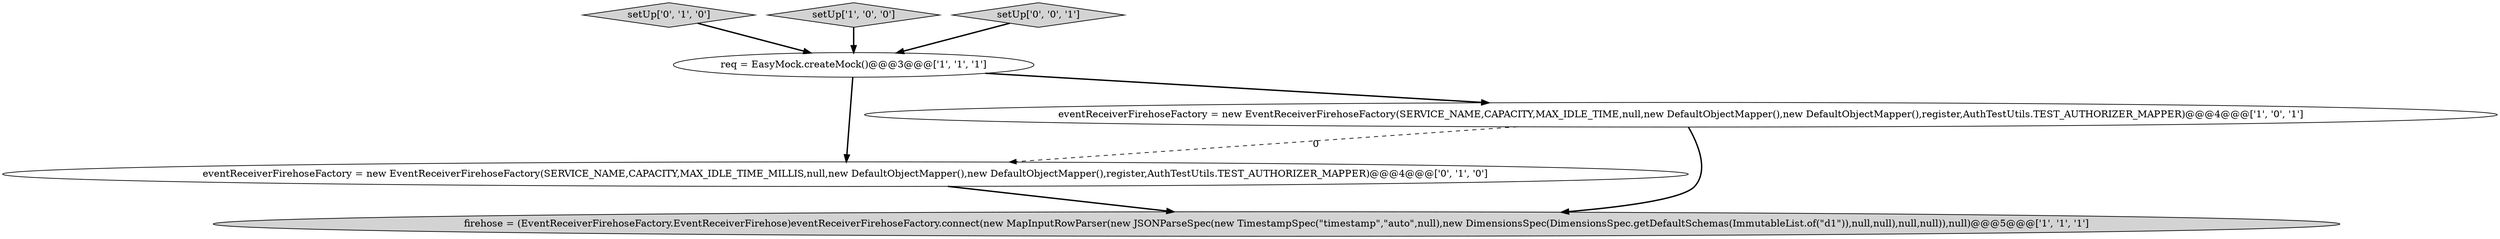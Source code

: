 digraph {
4 [style = filled, label = "eventReceiverFirehoseFactory = new EventReceiverFirehoseFactory(SERVICE_NAME,CAPACITY,MAX_IDLE_TIME_MILLIS,null,new DefaultObjectMapper(),new DefaultObjectMapper(),register,AuthTestUtils.TEST_AUTHORIZER_MAPPER)@@@4@@@['0', '1', '0']", fillcolor = white, shape = ellipse image = "AAA1AAABBB2BBB"];
5 [style = filled, label = "setUp['0', '1', '0']", fillcolor = lightgray, shape = diamond image = "AAA0AAABBB2BBB"];
1 [style = filled, label = "setUp['1', '0', '0']", fillcolor = lightgray, shape = diamond image = "AAA0AAABBB1BBB"];
6 [style = filled, label = "setUp['0', '0', '1']", fillcolor = lightgray, shape = diamond image = "AAA0AAABBB3BBB"];
3 [style = filled, label = "firehose = (EventReceiverFirehoseFactory.EventReceiverFirehose)eventReceiverFirehoseFactory.connect(new MapInputRowParser(new JSONParseSpec(new TimestampSpec(\"timestamp\",\"auto\",null),new DimensionsSpec(DimensionsSpec.getDefaultSchemas(ImmutableList.of(\"d1\")),null,null),null,null)),null)@@@5@@@['1', '1', '1']", fillcolor = lightgray, shape = ellipse image = "AAA0AAABBB1BBB"];
0 [style = filled, label = "req = EasyMock.createMock()@@@3@@@['1', '1', '1']", fillcolor = white, shape = ellipse image = "AAA0AAABBB1BBB"];
2 [style = filled, label = "eventReceiverFirehoseFactory = new EventReceiverFirehoseFactory(SERVICE_NAME,CAPACITY,MAX_IDLE_TIME,null,new DefaultObjectMapper(),new DefaultObjectMapper(),register,AuthTestUtils.TEST_AUTHORIZER_MAPPER)@@@4@@@['1', '0', '1']", fillcolor = white, shape = ellipse image = "AAA0AAABBB1BBB"];
6->0 [style = bold, label=""];
2->4 [style = dashed, label="0"];
5->0 [style = bold, label=""];
0->2 [style = bold, label=""];
0->4 [style = bold, label=""];
4->3 [style = bold, label=""];
2->3 [style = bold, label=""];
1->0 [style = bold, label=""];
}
